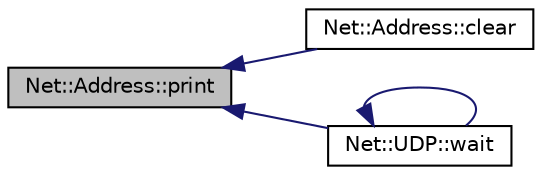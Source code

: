 digraph "Net::Address::print"
{
 // INTERACTIVE_SVG=YES
  edge [fontname="Helvetica",fontsize="10",labelfontname="Helvetica",labelfontsize="10"];
  node [fontname="Helvetica",fontsize="10",shape=record];
  rankdir="LR";
  Node1 [label="Net::Address::print",height=0.2,width=0.4,color="black", fillcolor="grey75", style="filled", fontcolor="black"];
  Node1 -> Node2 [dir="back",color="midnightblue",fontsize="10",style="solid",fontname="Helvetica"];
  Node2 [label="Net::Address::clear",height=0.2,width=0.4,color="black", fillcolor="white", style="filled",URL="$d3/db9/class_net_1_1_address.html#ae3012d42003bb80d39479c49aad917f8"];
  Node1 -> Node3 [dir="back",color="midnightblue",fontsize="10",style="solid",fontname="Helvetica"];
  Node3 [label="Net::UDP::wait",height=0.2,width=0.4,color="black", fillcolor="white", style="filled",URL="$de/d3b/class_net_1_1_u_d_p.html#a3a87f279ba80b36263f7efc346d2fa64"];
  Node3 -> Node3 [dir="back",color="midnightblue",fontsize="10",style="solid",fontname="Helvetica"];
}
